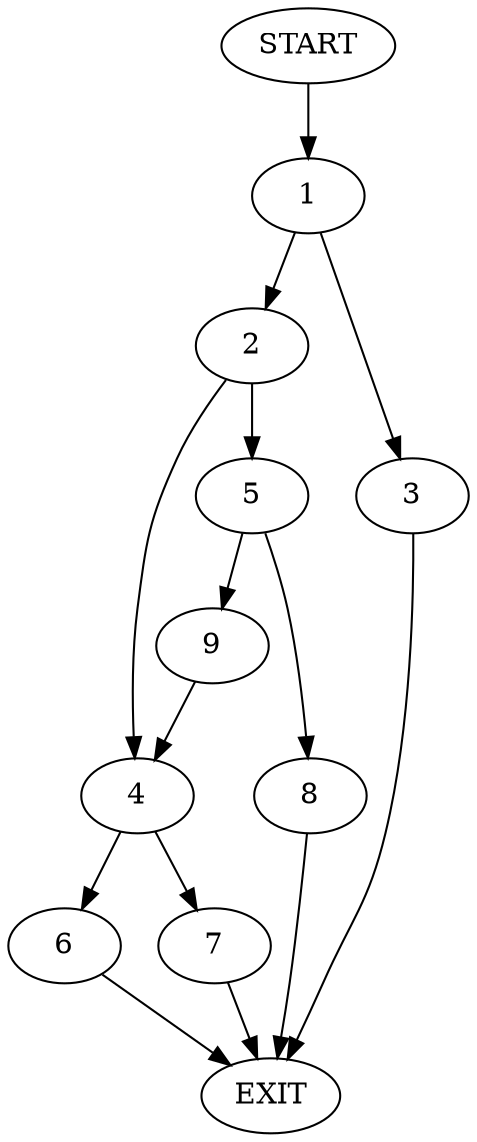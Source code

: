 digraph {
0 [label="START"]
10 [label="EXIT"]
0 -> 1
1 -> 2
1 -> 3
2 -> 4
2 -> 5
3 -> 10
4 -> 6
4 -> 7
5 -> 8
5 -> 9
8 -> 10
9 -> 4
7 -> 10
6 -> 10
}
